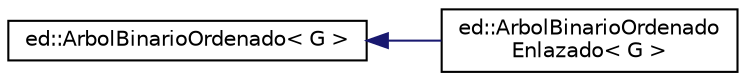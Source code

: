 digraph "Representación gráfica de la clase"
{
  edge [fontname="Helvetica",fontsize="10",labelfontname="Helvetica",labelfontsize="10"];
  node [fontname="Helvetica",fontsize="10",shape=record];
  rankdir="LR";
  Node0 [label="ed::ArbolBinarioOrdenado\< G \>",height=0.2,width=0.4,color="black", fillcolor="white", style="filled",URL="$classed_1_1ArbolBinarioOrdenado.html",tooltip="Interfaz para definir un ArbolBinario ordenado. "];
  Node0 -> Node1 [dir="back",color="midnightblue",fontsize="10",style="solid",fontname="Helvetica"];
  Node1 [label="ed::ArbolBinarioOrdenado\lEnlazado\< G \>",height=0.2,width=0.4,color="black", fillcolor="white", style="filled",URL="$classed_1_1ArbolBinarioOrdenadoEnlazado.html",tooltip="Interfaz para definir un ArbolBinario ordenado. "];
}
